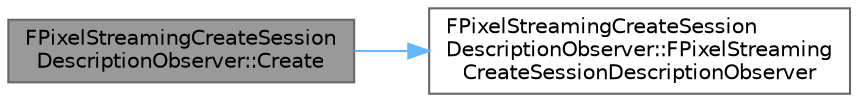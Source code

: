 digraph "FPixelStreamingCreateSessionDescriptionObserver::Create"
{
 // INTERACTIVE_SVG=YES
 // LATEX_PDF_SIZE
  bgcolor="transparent";
  edge [fontname=Helvetica,fontsize=10,labelfontname=Helvetica,labelfontsize=10];
  node [fontname=Helvetica,fontsize=10,shape=box,height=0.2,width=0.4];
  rankdir="LR";
  Node1 [id="Node000001",label="FPixelStreamingCreateSession\lDescriptionObserver::Create",height=0.2,width=0.4,color="gray40", fillcolor="grey60", style="filled", fontcolor="black",tooltip=" "];
  Node1 -> Node2 [id="edge1_Node000001_Node000002",color="steelblue1",style="solid",tooltip=" "];
  Node2 [id="Node000002",label="FPixelStreamingCreateSession\lDescriptionObserver::FPixelStreaming\lCreateSessionDescriptionObserver",height=0.2,width=0.4,color="grey40", fillcolor="white", style="filled",URL="$d1/d61/classFPixelStreamingCreateSessionDescriptionObserver.html#af66b90d14662b67c4fbbaf4fffe3b1f8",tooltip=" "];
}
